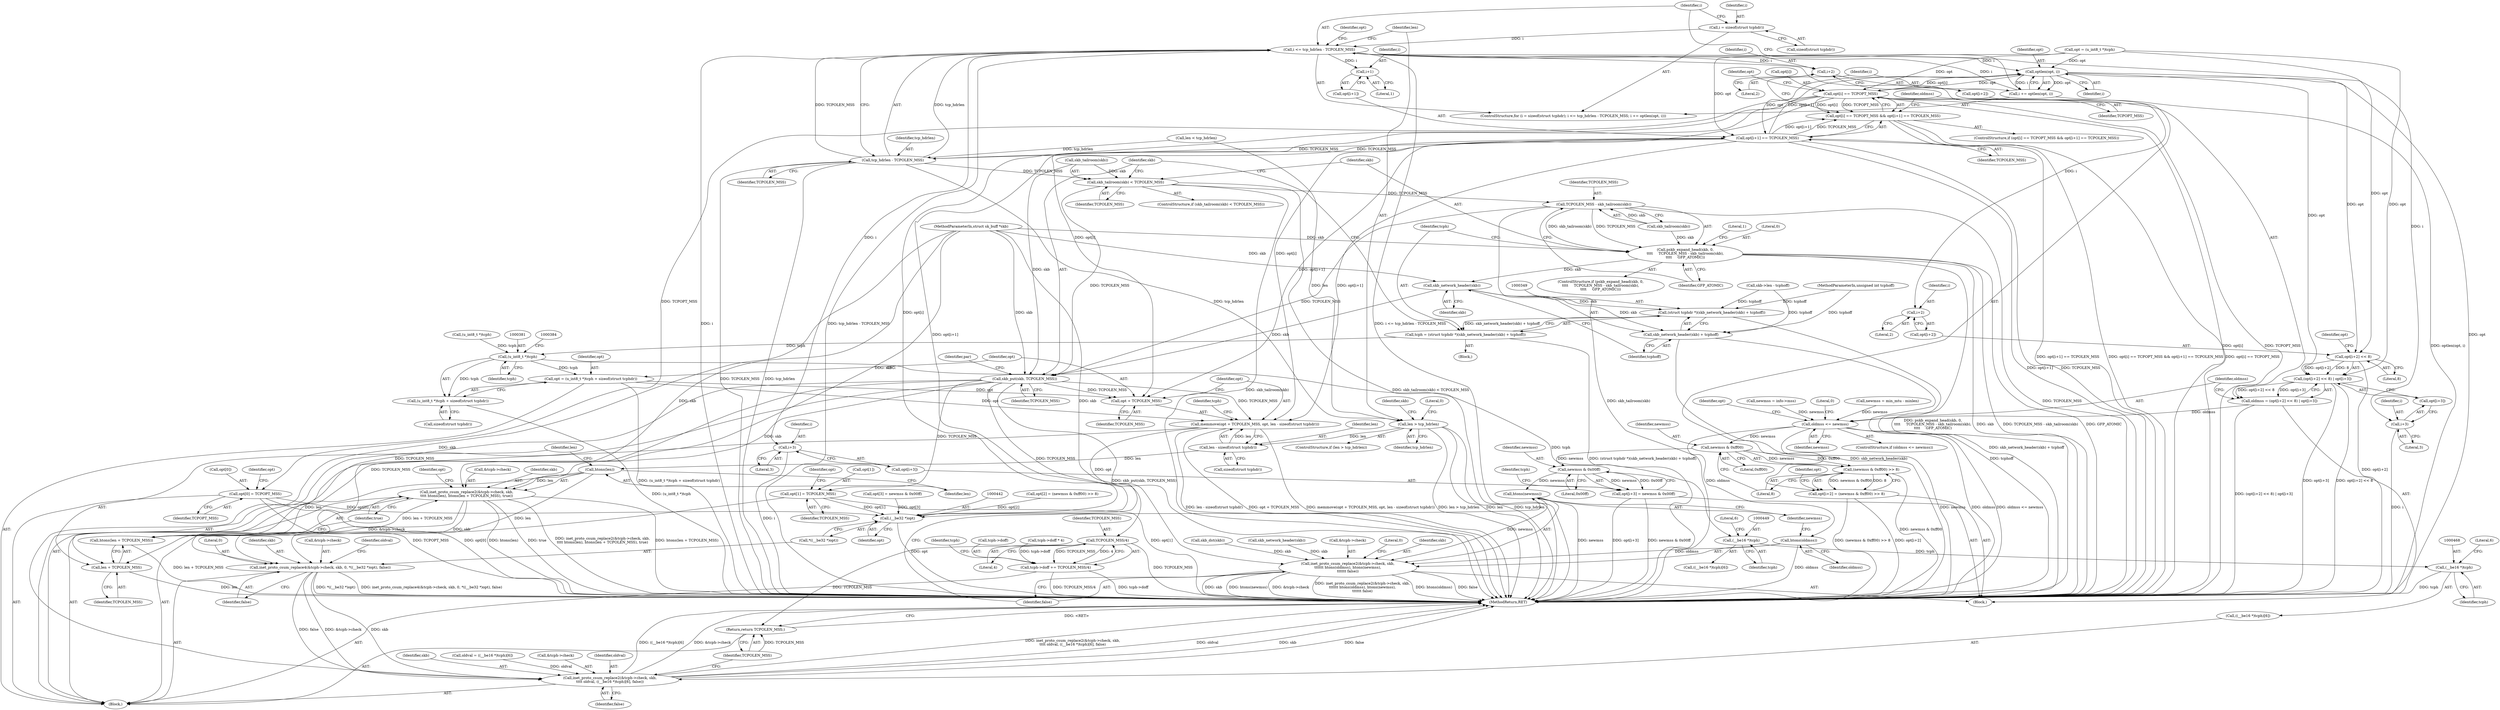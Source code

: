 digraph "0_linux_2638fd0f92d4397884fd991d8f4925cb3f081901@API" {
"1000237" [label="(Call,i = sizeof(struct tcphdr))"];
"1000241" [label="(Call,i <= tcp_hdrlen - TCPOLEN_MSS)"];
"1000248" [label="(Call,optlen(opt, i))"];
"1000246" [label="(Call,i += optlen(opt, i))"];
"1000254" [label="(Call,opt[i] == TCPOPT_MSS)"];
"1000253" [label="(Call,opt[i] == TCPOPT_MSS && opt[i+1] == TCPOLEN_MSS)"];
"1000385" [label="(Call,memmove(opt + TCPOLEN_MSS, opt, len - sizeof(struct tcphdr)))"];
"1000441" [label="(Call,(__be32 *)opt)"];
"1000386" [label="(Call,opt + TCPOLEN_MSS)"];
"1000407" [label="(Call,opt[0] = TCPOPT_MSS)"];
"1000259" [label="(Call,opt[i+1] == TCPOLEN_MSS)"];
"1000243" [label="(Call,tcp_hdrlen - TCPOLEN_MSS)"];
"1000323" [label="(Call,len > tcp_hdrlen)"];
"1000390" [label="(Call,len - sizeof(struct tcphdr))"];
"1000400" [label="(Call,htons(len))"];
"1000394" [label="(Call,inet_proto_csum_replace2(&tcph->check, skb,\n\t\t\t\t htons(len), htons(len + TCPOLEN_MSS), true))"];
"1000433" [label="(Call,inet_proto_csum_replace4(&tcph->check, skb, 0, *((__be32 *)opt), false))"];
"1000459" [label="(Call,inet_proto_csum_replace2(&tcph->check, skb,\n\t\t\t\t oldval, ((__be16 *)tcph)[6], false))"];
"1000402" [label="(Call,htons(len + TCPOLEN_MSS))"];
"1000403" [label="(Call,len + TCPOLEN_MSS)"];
"1000329" [label="(Call,skb_tailroom(skb) < TCPOLEN_MSS)"];
"1000338" [label="(Call,TCPOLEN_MSS - skb_tailroom(skb))"];
"1000335" [label="(Call,pskb_expand_head(skb, 0,\n\t\t\t\t     TCPOLEN_MSS - skb_tailroom(skb),\n\t\t\t\t     GFP_ATOMIC))"];
"1000351" [label="(Call,skb_network_header(skb))"];
"1000348" [label="(Call,(struct tcphdr *)(skb_network_header(skb) + tcphoff))"];
"1000346" [label="(Call,tcph = (struct tcphdr *)(skb_network_header(skb) + tcphoff))"];
"1000380" [label="(Call,(u_int8_t *)tcph)"];
"1000377" [label="(Call,opt = (u_int8_t *)tcph + sizeof(struct tcphdr))"];
"1000379" [label="(Call,(u_int8_t *)tcph + sizeof(struct tcphdr))"];
"1000448" [label="(Call,(__be16 *)tcph)"];
"1000467" [label="(Call,(__be16 *)tcph)"];
"1000350" [label="(Call,skb_network_header(skb) + tcphoff)"];
"1000354" [label="(Call,skb_put(skb, TCPOLEN_MSS))"];
"1000412" [label="(Call,opt[1] = TCPOLEN_MSS)"];
"1000456" [label="(Call,TCPOLEN_MSS/4)"];
"1000452" [label="(Call,tcph->doff += TCPOLEN_MSS/4)"];
"1000472" [label="(Return,return TCPOLEN_MSS;)"];
"1000271" [label="(Call,opt[i+2] << 8)"];
"1000270" [label="(Call,(opt[i+2] << 8) | opt[i+3])"];
"1000268" [label="(Call,oldmss = (opt[i+2] << 8) | opt[i+3])"];
"1000284" [label="(Call,oldmss <= newmss)"];
"1000296" [label="(Call,newmss & 0xff00)"];
"1000295" [label="(Call,(newmss & 0xff00) >> 8)"];
"1000289" [label="(Call,opt[i+2] = (newmss & 0xff00) >> 8)"];
"1000306" [label="(Call,newmss & 0x00ff)"];
"1000300" [label="(Call,opt[i+3] = newmss & 0x00ff)"];
"1000317" [label="(Call,htons(newmss))"];
"1000309" [label="(Call,inet_proto_csum_replace2(&tcph->check, skb,\n\t\t\t\t\t\t htons(oldmss), htons(newmss),\n\t\t\t\t\t\t false))"];
"1000315" [label="(Call,htons(oldmss))"];
"1000262" [label="(Call,i+1)"];
"1000274" [label="(Call,i+2)"];
"1000280" [label="(Call,i+3)"];
"1000292" [label="(Call,i+2)"];
"1000303" [label="(Call,i+3)"];
"1000331" [label="(Identifier,skb)"];
"1000388" [label="(Identifier,TCPOLEN_MSS)"];
"1000391" [label="(Identifier,len)"];
"1000354" [label="(Call,skb_put(skb, TCPOLEN_MSS))"];
"1000386" [label="(Call,opt + TCPOLEN_MSS)"];
"1000439" [label="(Literal,0)"];
"1000470" [label="(Literal,6)"];
"1000256" [label="(Identifier,opt)"];
"1000297" [label="(Identifier,newmss)"];
"1000389" [label="(Identifier,opt)"];
"1000377" [label="(Call,opt = (u_int8_t *)tcph + sizeof(struct tcphdr))"];
"1000206" [label="(Call,skb_dst(skb))"];
"1000303" [label="(Call,i+3)"];
"1000274" [label="(Call,i+2)"];
"1000296" [label="(Call,newmss & 0xff00)"];
"1000419" [label="(Identifier,opt)"];
"1000258" [label="(Identifier,TCPOPT_MSS)"];
"1000466" [label="(Call,((__be16 *)tcph)[6])"];
"1000416" [label="(Identifier,TCPOLEN_MSS)"];
"1000252" [label="(ControlStructure,if (opt[i] == TCPOPT_MSS && opt[i+1] == TCPOLEN_MSS))"];
"1000315" [label="(Call,htons(oldmss))"];
"1000346" [label="(Call,tcph = (struct tcphdr *)(skb_network_header(skb) + tcphoff))"];
"1000176" [label="(Call,len < tcp_hdrlen)"];
"1000348" [label="(Call,(struct tcphdr *)(skb_network_header(skb) + tcphoff))"];
"1000340" [label="(Call,skb_tailroom(skb))"];
"1000309" [label="(Call,inet_proto_csum_replace2(&tcph->check, skb,\n\t\t\t\t\t\t htons(oldmss), htons(newmss),\n\t\t\t\t\t\t false))"];
"1000380" [label="(Call,(u_int8_t *)tcph)"];
"1000464" [label="(Identifier,skb)"];
"1000353" [label="(Identifier,tcphoff)"];
"1000451" [label="(Literal,6)"];
"1000145" [label="(Call,skb->len - tcphoff)"];
"1000390" [label="(Call,len - sizeof(struct tcphdr))"];
"1000395" [label="(Call,&tcph->check)"];
"1000399" [label="(Identifier,skb)"];
"1000241" [label="(Call,i <= tcp_hdrlen - TCPOLEN_MSS)"];
"1000266" [label="(Block,)"];
"1000306" [label="(Call,newmss & 0x00ff)"];
"1000323" [label="(Call,len > tcp_hdrlen)"];
"1000312" [label="(Identifier,tcph)"];
"1000356" [label="(Identifier,TCPOLEN_MSS)"];
"1000236" [label="(ControlStructure,for (i = sizeof(struct tcphdr); i <= tcp_hdrlen - TCPOLEN_MSS; i += optlen(opt, i)))"];
"1000445" [label="(Call,oldval = ((__be16 *)tcph)[6])"];
"1000460" [label="(Call,&tcph->check)"];
"1000316" [label="(Identifier,oldmss)"];
"1000263" [label="(Identifier,i)"];
"1000305" [label="(Literal,3)"];
"1000231" [label="(Call,opt = (u_int8_t *)tcph)"];
"1000330" [label="(Call,skb_tailroom(skb))"];
"1000239" [label="(Call,sizeof(struct tcphdr))"];
"1000441" [label="(Call,(__be32 *)opt)"];
"1000473" [label="(Identifier,TCPOLEN_MSS)"];
"1000448" [label="(Call,(__be16 *)tcph)"];
"1000270" [label="(Call,(opt[i+2] << 8) | opt[i+3])"];
"1000385" [label="(Call,memmove(opt + TCPOLEN_MSS, opt, len - sizeof(struct tcphdr)))"];
"1000285" [label="(Identifier,oldmss)"];
"1000282" [label="(Literal,3)"];
"1000408" [label="(Call,opt[0])"];
"1000335" [label="(Call,pskb_expand_head(skb, 0,\n\t\t\t\t     TCPOLEN_MSS - skb_tailroom(skb),\n\t\t\t\t     GFP_ATOMIC))"];
"1000412" [label="(Call,opt[1] = TCPOLEN_MSS)"];
"1000324" [label="(Identifier,len)"];
"1000409" [label="(Identifier,opt)"];
"1000337" [label="(Literal,0)"];
"1000457" [label="(Identifier,TCPOLEN_MSS)"];
"1000438" [label="(Identifier,skb)"];
"1000443" [label="(Identifier,opt)"];
"1000411" [label="(Identifier,TCPOPT_MSS)"];
"1000392" [label="(Call,sizeof(struct tcphdr))"];
"1000465" [label="(Identifier,oldval)"];
"1000469" [label="(Identifier,tcph)"];
"1000394" [label="(Call,inet_proto_csum_replace2(&tcph->check, skb,\n\t\t\t\t htons(len), htons(len + TCPOLEN_MSS), true))"];
"1000265" [label="(Identifier,TCPOLEN_MSS)"];
"1000255" [label="(Call,opt[i])"];
"1000308" [label="(Literal,0x00ff)"];
"1000295" [label="(Call,(newmss & 0xff00) >> 8)"];
"1000336" [label="(Identifier,skb)"];
"1000434" [label="(Call,&tcph->check)"];
"1000325" [label="(Identifier,tcp_hdrlen)"];
"1000248" [label="(Call,optlen(opt, i))"];
"1000329" [label="(Call,skb_tailroom(skb) < TCPOLEN_MSS)"];
"1000275" [label="(Identifier,i)"];
"1000260" [label="(Call,opt[i+1])"];
"1000397" [label="(Identifier,tcph)"];
"1000417" [label="(Call,opt[2] = (newmss & 0xff00) >> 8)"];
"1000226" [label="(Call,newmss = info->mss)"];
"1000165" [label="(Call,skb_network_header(skb))"];
"1000293" [label="(Identifier,i)"];
"1000414" [label="(Identifier,opt)"];
"1000307" [label="(Identifier,newmss)"];
"1000278" [label="(Call,opt[i+3])"];
"1000269" [label="(Identifier,oldmss)"];
"1000300" [label="(Call,opt[i+3] = newmss & 0x00ff)"];
"1000304" [label="(Identifier,i)"];
"1000467" [label="(Call,(__be16 *)tcph)"];
"1000433" [label="(Call,inet_proto_csum_replace4(&tcph->check, skb, 0, *((__be32 *)opt), false))"];
"1000302" [label="(Identifier,opt)"];
"1000382" [label="(Identifier,tcph)"];
"1000352" [label="(Identifier,skb)"];
"1000350" [label="(Call,skb_network_header(skb) + tcphoff)"];
"1000332" [label="(Identifier,TCPOLEN_MSS)"];
"1000333" [label="(Block,)"];
"1000276" [label="(Literal,2)"];
"1000310" [label="(Call,&tcph->check)"];
"1000347" [label="(Identifier,tcph)"];
"1000249" [label="(Identifier,opt)"];
"1000379" [label="(Call,(u_int8_t *)tcph + sizeof(struct tcphdr))"];
"1000345" [label="(Literal,1)"];
"1000244" [label="(Identifier,tcp_hdrlen)"];
"1000261" [label="(Identifier,opt)"];
"1000406" [label="(Identifier,true)"];
"1000298" [label="(Literal,0xff00)"];
"1000351" [label="(Call,skb_network_header(skb))"];
"1000233" [label="(Call,(u_int8_t *)tcph)"];
"1000456" [label="(Call,TCPOLEN_MSS/4)"];
"1000474" [label="(MethodReturn,RET)"];
"1000401" [label="(Identifier,len)"];
"1000378" [label="(Identifier,opt)"];
"1000447" [label="(Call,((__be16 *)tcph)[6])"];
"1000288" [label="(Literal,0)"];
"1000283" [label="(ControlStructure,if (oldmss <= newmss))"];
"1000106" [label="(MethodParameterIn,struct sk_buff *skb)"];
"1000319" [label="(Identifier,false)"];
"1000446" [label="(Identifier,oldval)"];
"1000277" [label="(Literal,8)"];
"1000271" [label="(Call,opt[i+2] << 8)"];
"1000405" [label="(Identifier,TCPOLEN_MSS)"];
"1000462" [label="(Identifier,tcph)"];
"1000327" [label="(Literal,0)"];
"1000472" [label="(Return,return TCPOLEN_MSS;)"];
"1000272" [label="(Call,opt[i+2])"];
"1000268" [label="(Call,oldmss = (opt[i+2] << 8) | opt[i+3])"];
"1000238" [label="(Identifier,i)"];
"1000220" [label="(Call,newmss = min_mtu - minlen)"];
"1000245" [label="(Identifier,TCPOLEN_MSS)"];
"1000246" [label="(Call,i += optlen(opt, i))"];
"1000262" [label="(Call,i+1)"];
"1000458" [label="(Literal,4)"];
"1000387" [label="(Identifier,opt)"];
"1000299" [label="(Literal,8)"];
"1000294" [label="(Literal,2)"];
"1000259" [label="(Call,opt[i+1] == TCPOLEN_MSS)"];
"1000250" [label="(Identifier,i)"];
"1000328" [label="(ControlStructure,if (skb_tailroom(skb) < TCPOLEN_MSS))"];
"1000242" [label="(Identifier,i)"];
"1000402" [label="(Call,htons(len + TCPOLEN_MSS))"];
"1000284" [label="(Call,oldmss <= newmss)"];
"1000301" [label="(Call,opt[i+3])"];
"1000279" [label="(Identifier,opt)"];
"1000471" [label="(Identifier,false)"];
"1000237" [label="(Call,i = sizeof(struct tcphdr))"];
"1000290" [label="(Call,opt[i+2])"];
"1000264" [label="(Literal,1)"];
"1000281" [label="(Identifier,i)"];
"1000342" [label="(Identifier,GFP_ATOMIC)"];
"1000450" [label="(Identifier,tcph)"];
"1000453" [label="(Call,tcph->doff)"];
"1000413" [label="(Call,opt[1])"];
"1000318" [label="(Identifier,newmss)"];
"1000383" [label="(Call,sizeof(struct tcphdr))"];
"1000403" [label="(Call,len + TCPOLEN_MSS)"];
"1000317" [label="(Call,htons(newmss))"];
"1000286" [label="(Identifier,newmss)"];
"1000360" [label="(Identifier,par)"];
"1000291" [label="(Identifier,opt)"];
"1000280" [label="(Call,i+3)"];
"1000444" [label="(Identifier,false)"];
"1000253" [label="(Call,opt[i] == TCPOPT_MSS && opt[i+1] == TCPOLEN_MSS)"];
"1000452" [label="(Call,tcph->doff += TCPOLEN_MSS/4)"];
"1000243" [label="(Call,tcp_hdrlen - TCPOLEN_MSS)"];
"1000339" [label="(Identifier,TCPOLEN_MSS)"];
"1000109" [label="(MethodParameterIn,unsigned int tcphoff)"];
"1000400" [label="(Call,htons(len))"];
"1000170" [label="(Call,tcph->doff * 4)"];
"1000292" [label="(Call,i+2)"];
"1000254" [label="(Call,opt[i] == TCPOPT_MSS)"];
"1000321" [label="(Literal,0)"];
"1000334" [label="(ControlStructure,if (pskb_expand_head(skb, 0,\n\t\t\t\t     TCPOLEN_MSS - skb_tailroom(skb),\n\t\t\t\t     GFP_ATOMIC)))"];
"1000247" [label="(Identifier,i)"];
"1000440" [label="(Call,*((__be32 *)opt))"];
"1000314" [label="(Identifier,skb)"];
"1000426" [label="(Call,opt[3] = newmss & 0x00ff)"];
"1000111" [label="(Block,)"];
"1000322" [label="(ControlStructure,if (len > tcp_hdrlen))"];
"1000355" [label="(Identifier,skb)"];
"1000338" [label="(Call,TCPOLEN_MSS - skb_tailroom(skb))"];
"1000289" [label="(Call,opt[i+2] = (newmss & 0xff00) >> 8)"];
"1000459" [label="(Call,inet_proto_csum_replace2(&tcph->check, skb,\n\t\t\t\t oldval, ((__be16 *)tcph)[6], false))"];
"1000407" [label="(Call,opt[0] = TCPOPT_MSS)"];
"1000404" [label="(Identifier,len)"];
"1000237" -> "1000236"  [label="AST: "];
"1000237" -> "1000239"  [label="CFG: "];
"1000238" -> "1000237"  [label="AST: "];
"1000239" -> "1000237"  [label="AST: "];
"1000242" -> "1000237"  [label="CFG: "];
"1000237" -> "1000241"  [label="DDG: i"];
"1000241" -> "1000236"  [label="AST: "];
"1000241" -> "1000243"  [label="CFG: "];
"1000242" -> "1000241"  [label="AST: "];
"1000243" -> "1000241"  [label="AST: "];
"1000256" -> "1000241"  [label="CFG: "];
"1000324" -> "1000241"  [label="CFG: "];
"1000241" -> "1000474"  [label="DDG: i"];
"1000241" -> "1000474"  [label="DDG: i <= tcp_hdrlen - TCPOLEN_MSS"];
"1000241" -> "1000474"  [label="DDG: tcp_hdrlen - TCPOLEN_MSS"];
"1000246" -> "1000241"  [label="DDG: i"];
"1000243" -> "1000241"  [label="DDG: tcp_hdrlen"];
"1000243" -> "1000241"  [label="DDG: TCPOLEN_MSS"];
"1000241" -> "1000248"  [label="DDG: i"];
"1000241" -> "1000262"  [label="DDG: i"];
"1000241" -> "1000274"  [label="DDG: i"];
"1000241" -> "1000280"  [label="DDG: i"];
"1000241" -> "1000292"  [label="DDG: i"];
"1000241" -> "1000303"  [label="DDG: i"];
"1000248" -> "1000246"  [label="AST: "];
"1000248" -> "1000250"  [label="CFG: "];
"1000249" -> "1000248"  [label="AST: "];
"1000250" -> "1000248"  [label="AST: "];
"1000246" -> "1000248"  [label="CFG: "];
"1000248" -> "1000474"  [label="DDG: opt"];
"1000248" -> "1000246"  [label="DDG: opt"];
"1000248" -> "1000246"  [label="DDG: i"];
"1000259" -> "1000248"  [label="DDG: opt[i+1]"];
"1000254" -> "1000248"  [label="DDG: opt[i]"];
"1000231" -> "1000248"  [label="DDG: opt"];
"1000248" -> "1000254"  [label="DDG: opt"];
"1000248" -> "1000259"  [label="DDG: opt"];
"1000248" -> "1000271"  [label="DDG: opt"];
"1000248" -> "1000270"  [label="DDG: opt"];
"1000246" -> "1000236"  [label="AST: "];
"1000247" -> "1000246"  [label="AST: "];
"1000242" -> "1000246"  [label="CFG: "];
"1000246" -> "1000474"  [label="DDG: optlen(opt, i)"];
"1000254" -> "1000253"  [label="AST: "];
"1000254" -> "1000258"  [label="CFG: "];
"1000255" -> "1000254"  [label="AST: "];
"1000258" -> "1000254"  [label="AST: "];
"1000261" -> "1000254"  [label="CFG: "];
"1000253" -> "1000254"  [label="CFG: "];
"1000254" -> "1000474"  [label="DDG: opt[i]"];
"1000254" -> "1000474"  [label="DDG: TCPOPT_MSS"];
"1000254" -> "1000253"  [label="DDG: opt[i]"];
"1000254" -> "1000253"  [label="DDG: TCPOPT_MSS"];
"1000231" -> "1000254"  [label="DDG: opt"];
"1000254" -> "1000385"  [label="DDG: opt[i]"];
"1000254" -> "1000386"  [label="DDG: opt[i]"];
"1000254" -> "1000407"  [label="DDG: TCPOPT_MSS"];
"1000254" -> "1000441"  [label="DDG: opt[i]"];
"1000253" -> "1000252"  [label="AST: "];
"1000253" -> "1000259"  [label="CFG: "];
"1000259" -> "1000253"  [label="AST: "];
"1000269" -> "1000253"  [label="CFG: "];
"1000247" -> "1000253"  [label="CFG: "];
"1000253" -> "1000474"  [label="DDG: opt[i+1] == TCPOLEN_MSS"];
"1000253" -> "1000474"  [label="DDG: opt[i] == TCPOPT_MSS && opt[i+1] == TCPOLEN_MSS"];
"1000253" -> "1000474"  [label="DDG: opt[i] == TCPOPT_MSS"];
"1000259" -> "1000253"  [label="DDG: opt[i+1]"];
"1000259" -> "1000253"  [label="DDG: TCPOLEN_MSS"];
"1000385" -> "1000111"  [label="AST: "];
"1000385" -> "1000390"  [label="CFG: "];
"1000386" -> "1000385"  [label="AST: "];
"1000389" -> "1000385"  [label="AST: "];
"1000390" -> "1000385"  [label="AST: "];
"1000397" -> "1000385"  [label="CFG: "];
"1000385" -> "1000474"  [label="DDG: len - sizeof(struct tcphdr)"];
"1000385" -> "1000474"  [label="DDG: opt + TCPOLEN_MSS"];
"1000385" -> "1000474"  [label="DDG: memmove(opt + TCPOLEN_MSS, opt, len - sizeof(struct tcphdr))"];
"1000259" -> "1000385"  [label="DDG: opt[i+1]"];
"1000377" -> "1000385"  [label="DDG: opt"];
"1000354" -> "1000385"  [label="DDG: TCPOLEN_MSS"];
"1000390" -> "1000385"  [label="DDG: len"];
"1000385" -> "1000441"  [label="DDG: opt"];
"1000441" -> "1000440"  [label="AST: "];
"1000441" -> "1000443"  [label="CFG: "];
"1000442" -> "1000441"  [label="AST: "];
"1000443" -> "1000441"  [label="AST: "];
"1000440" -> "1000441"  [label="CFG: "];
"1000441" -> "1000474"  [label="DDG: opt"];
"1000259" -> "1000441"  [label="DDG: opt[i+1]"];
"1000407" -> "1000441"  [label="DDG: opt[0]"];
"1000412" -> "1000441"  [label="DDG: opt[1]"];
"1000417" -> "1000441"  [label="DDG: opt[2]"];
"1000426" -> "1000441"  [label="DDG: opt[3]"];
"1000386" -> "1000388"  [label="CFG: "];
"1000387" -> "1000386"  [label="AST: "];
"1000388" -> "1000386"  [label="AST: "];
"1000389" -> "1000386"  [label="CFG: "];
"1000259" -> "1000386"  [label="DDG: opt[i+1]"];
"1000377" -> "1000386"  [label="DDG: opt"];
"1000354" -> "1000386"  [label="DDG: TCPOLEN_MSS"];
"1000407" -> "1000111"  [label="AST: "];
"1000407" -> "1000411"  [label="CFG: "];
"1000408" -> "1000407"  [label="AST: "];
"1000411" -> "1000407"  [label="AST: "];
"1000414" -> "1000407"  [label="CFG: "];
"1000407" -> "1000474"  [label="DDG: TCPOPT_MSS"];
"1000407" -> "1000474"  [label="DDG: opt[0]"];
"1000259" -> "1000265"  [label="CFG: "];
"1000260" -> "1000259"  [label="AST: "];
"1000265" -> "1000259"  [label="AST: "];
"1000259" -> "1000474"  [label="DDG: opt[i+1]"];
"1000259" -> "1000474"  [label="DDG: TCPOLEN_MSS"];
"1000259" -> "1000243"  [label="DDG: TCPOLEN_MSS"];
"1000231" -> "1000259"  [label="DDG: opt"];
"1000243" -> "1000259"  [label="DDG: TCPOLEN_MSS"];
"1000243" -> "1000245"  [label="CFG: "];
"1000244" -> "1000243"  [label="AST: "];
"1000245" -> "1000243"  [label="AST: "];
"1000243" -> "1000474"  [label="DDG: tcp_hdrlen"];
"1000243" -> "1000474"  [label="DDG: TCPOLEN_MSS"];
"1000176" -> "1000243"  [label="DDG: tcp_hdrlen"];
"1000243" -> "1000323"  [label="DDG: tcp_hdrlen"];
"1000243" -> "1000329"  [label="DDG: TCPOLEN_MSS"];
"1000323" -> "1000322"  [label="AST: "];
"1000323" -> "1000325"  [label="CFG: "];
"1000324" -> "1000323"  [label="AST: "];
"1000325" -> "1000323"  [label="AST: "];
"1000327" -> "1000323"  [label="CFG: "];
"1000331" -> "1000323"  [label="CFG: "];
"1000323" -> "1000474"  [label="DDG: len"];
"1000323" -> "1000474"  [label="DDG: tcp_hdrlen"];
"1000323" -> "1000474"  [label="DDG: len > tcp_hdrlen"];
"1000176" -> "1000323"  [label="DDG: len"];
"1000323" -> "1000390"  [label="DDG: len"];
"1000390" -> "1000392"  [label="CFG: "];
"1000391" -> "1000390"  [label="AST: "];
"1000392" -> "1000390"  [label="AST: "];
"1000390" -> "1000400"  [label="DDG: len"];
"1000400" -> "1000394"  [label="AST: "];
"1000400" -> "1000401"  [label="CFG: "];
"1000401" -> "1000400"  [label="AST: "];
"1000404" -> "1000400"  [label="CFG: "];
"1000400" -> "1000394"  [label="DDG: len"];
"1000400" -> "1000402"  [label="DDG: len"];
"1000400" -> "1000403"  [label="DDG: len"];
"1000394" -> "1000111"  [label="AST: "];
"1000394" -> "1000406"  [label="CFG: "];
"1000395" -> "1000394"  [label="AST: "];
"1000399" -> "1000394"  [label="AST: "];
"1000402" -> "1000394"  [label="AST: "];
"1000406" -> "1000394"  [label="AST: "];
"1000409" -> "1000394"  [label="CFG: "];
"1000394" -> "1000474"  [label="DDG: inet_proto_csum_replace2(&tcph->check, skb,\n\t\t\t\t htons(len), htons(len + TCPOLEN_MSS), true)"];
"1000394" -> "1000474"  [label="DDG: htons(len + TCPOLEN_MSS)"];
"1000394" -> "1000474"  [label="DDG: htons(len)"];
"1000394" -> "1000474"  [label="DDG: true"];
"1000354" -> "1000394"  [label="DDG: skb"];
"1000106" -> "1000394"  [label="DDG: skb"];
"1000402" -> "1000394"  [label="DDG: len + TCPOLEN_MSS"];
"1000394" -> "1000433"  [label="DDG: &tcph->check"];
"1000394" -> "1000433"  [label="DDG: skb"];
"1000433" -> "1000111"  [label="AST: "];
"1000433" -> "1000444"  [label="CFG: "];
"1000434" -> "1000433"  [label="AST: "];
"1000438" -> "1000433"  [label="AST: "];
"1000439" -> "1000433"  [label="AST: "];
"1000440" -> "1000433"  [label="AST: "];
"1000444" -> "1000433"  [label="AST: "];
"1000446" -> "1000433"  [label="CFG: "];
"1000433" -> "1000474"  [label="DDG: *((__be32 *)opt)"];
"1000433" -> "1000474"  [label="DDG: inet_proto_csum_replace4(&tcph->check, skb, 0, *((__be32 *)opt), false)"];
"1000106" -> "1000433"  [label="DDG: skb"];
"1000433" -> "1000459"  [label="DDG: &tcph->check"];
"1000433" -> "1000459"  [label="DDG: skb"];
"1000433" -> "1000459"  [label="DDG: false"];
"1000459" -> "1000111"  [label="AST: "];
"1000459" -> "1000471"  [label="CFG: "];
"1000460" -> "1000459"  [label="AST: "];
"1000464" -> "1000459"  [label="AST: "];
"1000465" -> "1000459"  [label="AST: "];
"1000466" -> "1000459"  [label="AST: "];
"1000471" -> "1000459"  [label="AST: "];
"1000473" -> "1000459"  [label="CFG: "];
"1000459" -> "1000474"  [label="DDG: &tcph->check"];
"1000459" -> "1000474"  [label="DDG: inet_proto_csum_replace2(&tcph->check, skb,\n\t\t\t\t oldval, ((__be16 *)tcph)[6], false)"];
"1000459" -> "1000474"  [label="DDG: oldval"];
"1000459" -> "1000474"  [label="DDG: skb"];
"1000459" -> "1000474"  [label="DDG: false"];
"1000459" -> "1000474"  [label="DDG: ((__be16 *)tcph)[6]"];
"1000106" -> "1000459"  [label="DDG: skb"];
"1000445" -> "1000459"  [label="DDG: oldval"];
"1000402" -> "1000403"  [label="CFG: "];
"1000403" -> "1000402"  [label="AST: "];
"1000406" -> "1000402"  [label="CFG: "];
"1000402" -> "1000474"  [label="DDG: len + TCPOLEN_MSS"];
"1000354" -> "1000402"  [label="DDG: TCPOLEN_MSS"];
"1000403" -> "1000405"  [label="CFG: "];
"1000404" -> "1000403"  [label="AST: "];
"1000405" -> "1000403"  [label="AST: "];
"1000403" -> "1000474"  [label="DDG: len"];
"1000354" -> "1000403"  [label="DDG: TCPOLEN_MSS"];
"1000329" -> "1000328"  [label="AST: "];
"1000329" -> "1000332"  [label="CFG: "];
"1000330" -> "1000329"  [label="AST: "];
"1000332" -> "1000329"  [label="AST: "];
"1000336" -> "1000329"  [label="CFG: "];
"1000355" -> "1000329"  [label="CFG: "];
"1000329" -> "1000474"  [label="DDG: skb_tailroom(skb) < TCPOLEN_MSS"];
"1000329" -> "1000474"  [label="DDG: skb_tailroom(skb)"];
"1000330" -> "1000329"  [label="DDG: skb"];
"1000329" -> "1000338"  [label="DDG: TCPOLEN_MSS"];
"1000329" -> "1000354"  [label="DDG: TCPOLEN_MSS"];
"1000338" -> "1000335"  [label="AST: "];
"1000338" -> "1000340"  [label="CFG: "];
"1000339" -> "1000338"  [label="AST: "];
"1000340" -> "1000338"  [label="AST: "];
"1000342" -> "1000338"  [label="CFG: "];
"1000338" -> "1000474"  [label="DDG: TCPOLEN_MSS"];
"1000338" -> "1000474"  [label="DDG: skb_tailroom(skb)"];
"1000338" -> "1000335"  [label="DDG: TCPOLEN_MSS"];
"1000338" -> "1000335"  [label="DDG: skb_tailroom(skb)"];
"1000340" -> "1000338"  [label="DDG: skb"];
"1000338" -> "1000354"  [label="DDG: TCPOLEN_MSS"];
"1000335" -> "1000334"  [label="AST: "];
"1000335" -> "1000342"  [label="CFG: "];
"1000336" -> "1000335"  [label="AST: "];
"1000337" -> "1000335"  [label="AST: "];
"1000342" -> "1000335"  [label="AST: "];
"1000345" -> "1000335"  [label="CFG: "];
"1000347" -> "1000335"  [label="CFG: "];
"1000335" -> "1000474"  [label="DDG: skb"];
"1000335" -> "1000474"  [label="DDG: TCPOLEN_MSS - skb_tailroom(skb)"];
"1000335" -> "1000474"  [label="DDG: GFP_ATOMIC"];
"1000335" -> "1000474"  [label="DDG: pskb_expand_head(skb, 0,\n\t\t\t\t     TCPOLEN_MSS - skb_tailroom(skb),\n\t\t\t\t     GFP_ATOMIC)"];
"1000340" -> "1000335"  [label="DDG: skb"];
"1000106" -> "1000335"  [label="DDG: skb"];
"1000335" -> "1000351"  [label="DDG: skb"];
"1000351" -> "1000350"  [label="AST: "];
"1000351" -> "1000352"  [label="CFG: "];
"1000352" -> "1000351"  [label="AST: "];
"1000353" -> "1000351"  [label="CFG: "];
"1000351" -> "1000348"  [label="DDG: skb"];
"1000351" -> "1000350"  [label="DDG: skb"];
"1000106" -> "1000351"  [label="DDG: skb"];
"1000351" -> "1000354"  [label="DDG: skb"];
"1000348" -> "1000346"  [label="AST: "];
"1000348" -> "1000350"  [label="CFG: "];
"1000349" -> "1000348"  [label="AST: "];
"1000350" -> "1000348"  [label="AST: "];
"1000346" -> "1000348"  [label="CFG: "];
"1000348" -> "1000474"  [label="DDG: skb_network_header(skb) + tcphoff"];
"1000348" -> "1000346"  [label="DDG: skb_network_header(skb) + tcphoff"];
"1000109" -> "1000348"  [label="DDG: tcphoff"];
"1000145" -> "1000348"  [label="DDG: tcphoff"];
"1000346" -> "1000333"  [label="AST: "];
"1000347" -> "1000346"  [label="AST: "];
"1000355" -> "1000346"  [label="CFG: "];
"1000346" -> "1000474"  [label="DDG: (struct tcphdr *)(skb_network_header(skb) + tcphoff)"];
"1000346" -> "1000380"  [label="DDG: tcph"];
"1000380" -> "1000379"  [label="AST: "];
"1000380" -> "1000382"  [label="CFG: "];
"1000381" -> "1000380"  [label="AST: "];
"1000382" -> "1000380"  [label="AST: "];
"1000384" -> "1000380"  [label="CFG: "];
"1000380" -> "1000377"  [label="DDG: tcph"];
"1000380" -> "1000379"  [label="DDG: tcph"];
"1000233" -> "1000380"  [label="DDG: tcph"];
"1000380" -> "1000448"  [label="DDG: tcph"];
"1000377" -> "1000111"  [label="AST: "];
"1000377" -> "1000379"  [label="CFG: "];
"1000378" -> "1000377"  [label="AST: "];
"1000379" -> "1000377"  [label="AST: "];
"1000387" -> "1000377"  [label="CFG: "];
"1000377" -> "1000474"  [label="DDG: (u_int8_t *)tcph + sizeof(struct tcphdr)"];
"1000379" -> "1000383"  [label="CFG: "];
"1000383" -> "1000379"  [label="AST: "];
"1000379" -> "1000474"  [label="DDG: (u_int8_t *)tcph"];
"1000448" -> "1000447"  [label="AST: "];
"1000448" -> "1000450"  [label="CFG: "];
"1000449" -> "1000448"  [label="AST: "];
"1000450" -> "1000448"  [label="AST: "];
"1000451" -> "1000448"  [label="CFG: "];
"1000448" -> "1000467"  [label="DDG: tcph"];
"1000467" -> "1000466"  [label="AST: "];
"1000467" -> "1000469"  [label="CFG: "];
"1000468" -> "1000467"  [label="AST: "];
"1000469" -> "1000467"  [label="AST: "];
"1000470" -> "1000467"  [label="CFG: "];
"1000467" -> "1000474"  [label="DDG: tcph"];
"1000350" -> "1000353"  [label="CFG: "];
"1000353" -> "1000350"  [label="AST: "];
"1000350" -> "1000474"  [label="DDG: skb_network_header(skb)"];
"1000350" -> "1000474"  [label="DDG: tcphoff"];
"1000109" -> "1000350"  [label="DDG: tcphoff"];
"1000145" -> "1000350"  [label="DDG: tcphoff"];
"1000354" -> "1000111"  [label="AST: "];
"1000354" -> "1000356"  [label="CFG: "];
"1000355" -> "1000354"  [label="AST: "];
"1000356" -> "1000354"  [label="AST: "];
"1000360" -> "1000354"  [label="CFG: "];
"1000354" -> "1000474"  [label="DDG: skb_put(skb, TCPOLEN_MSS)"];
"1000330" -> "1000354"  [label="DDG: skb"];
"1000106" -> "1000354"  [label="DDG: skb"];
"1000354" -> "1000412"  [label="DDG: TCPOLEN_MSS"];
"1000354" -> "1000456"  [label="DDG: TCPOLEN_MSS"];
"1000412" -> "1000111"  [label="AST: "];
"1000412" -> "1000416"  [label="CFG: "];
"1000413" -> "1000412"  [label="AST: "];
"1000416" -> "1000412"  [label="AST: "];
"1000419" -> "1000412"  [label="CFG: "];
"1000412" -> "1000474"  [label="DDG: opt[1]"];
"1000456" -> "1000452"  [label="AST: "];
"1000456" -> "1000458"  [label="CFG: "];
"1000457" -> "1000456"  [label="AST: "];
"1000458" -> "1000456"  [label="AST: "];
"1000452" -> "1000456"  [label="CFG: "];
"1000456" -> "1000474"  [label="DDG: TCPOLEN_MSS"];
"1000456" -> "1000452"  [label="DDG: TCPOLEN_MSS"];
"1000456" -> "1000452"  [label="DDG: 4"];
"1000456" -> "1000472"  [label="DDG: TCPOLEN_MSS"];
"1000452" -> "1000111"  [label="AST: "];
"1000453" -> "1000452"  [label="AST: "];
"1000462" -> "1000452"  [label="CFG: "];
"1000452" -> "1000474"  [label="DDG: tcph->doff"];
"1000452" -> "1000474"  [label="DDG: TCPOLEN_MSS/4"];
"1000170" -> "1000452"  [label="DDG: tcph->doff"];
"1000472" -> "1000111"  [label="AST: "];
"1000472" -> "1000473"  [label="CFG: "];
"1000473" -> "1000472"  [label="AST: "];
"1000474" -> "1000472"  [label="CFG: "];
"1000472" -> "1000474"  [label="DDG: <RET>"];
"1000473" -> "1000472"  [label="DDG: TCPOLEN_MSS"];
"1000271" -> "1000270"  [label="AST: "];
"1000271" -> "1000277"  [label="CFG: "];
"1000272" -> "1000271"  [label="AST: "];
"1000277" -> "1000271"  [label="AST: "];
"1000279" -> "1000271"  [label="CFG: "];
"1000271" -> "1000474"  [label="DDG: opt[i+2]"];
"1000271" -> "1000270"  [label="DDG: opt[i+2]"];
"1000271" -> "1000270"  [label="DDG: 8"];
"1000231" -> "1000271"  [label="DDG: opt"];
"1000270" -> "1000268"  [label="AST: "];
"1000270" -> "1000278"  [label="CFG: "];
"1000278" -> "1000270"  [label="AST: "];
"1000268" -> "1000270"  [label="CFG: "];
"1000270" -> "1000474"  [label="DDG: opt[i+3]"];
"1000270" -> "1000474"  [label="DDG: opt[i+2] << 8"];
"1000270" -> "1000268"  [label="DDG: opt[i+2] << 8"];
"1000270" -> "1000268"  [label="DDG: opt[i+3]"];
"1000231" -> "1000270"  [label="DDG: opt"];
"1000268" -> "1000266"  [label="AST: "];
"1000269" -> "1000268"  [label="AST: "];
"1000285" -> "1000268"  [label="CFG: "];
"1000268" -> "1000474"  [label="DDG: (opt[i+2] << 8) | opt[i+3]"];
"1000268" -> "1000284"  [label="DDG: oldmss"];
"1000284" -> "1000283"  [label="AST: "];
"1000284" -> "1000286"  [label="CFG: "];
"1000285" -> "1000284"  [label="AST: "];
"1000286" -> "1000284"  [label="AST: "];
"1000288" -> "1000284"  [label="CFG: "];
"1000291" -> "1000284"  [label="CFG: "];
"1000284" -> "1000474"  [label="DDG: newmss"];
"1000284" -> "1000474"  [label="DDG: oldmss"];
"1000284" -> "1000474"  [label="DDG: oldmss <= newmss"];
"1000220" -> "1000284"  [label="DDG: newmss"];
"1000226" -> "1000284"  [label="DDG: newmss"];
"1000284" -> "1000296"  [label="DDG: newmss"];
"1000284" -> "1000315"  [label="DDG: oldmss"];
"1000296" -> "1000295"  [label="AST: "];
"1000296" -> "1000298"  [label="CFG: "];
"1000297" -> "1000296"  [label="AST: "];
"1000298" -> "1000296"  [label="AST: "];
"1000299" -> "1000296"  [label="CFG: "];
"1000296" -> "1000295"  [label="DDG: newmss"];
"1000296" -> "1000295"  [label="DDG: 0xff00"];
"1000296" -> "1000306"  [label="DDG: newmss"];
"1000295" -> "1000289"  [label="AST: "];
"1000295" -> "1000299"  [label="CFG: "];
"1000299" -> "1000295"  [label="AST: "];
"1000289" -> "1000295"  [label="CFG: "];
"1000295" -> "1000474"  [label="DDG: newmss & 0xff00"];
"1000295" -> "1000289"  [label="DDG: newmss & 0xff00"];
"1000295" -> "1000289"  [label="DDG: 8"];
"1000289" -> "1000266"  [label="AST: "];
"1000290" -> "1000289"  [label="AST: "];
"1000302" -> "1000289"  [label="CFG: "];
"1000289" -> "1000474"  [label="DDG: opt[i+2]"];
"1000289" -> "1000474"  [label="DDG: (newmss & 0xff00) >> 8"];
"1000306" -> "1000300"  [label="AST: "];
"1000306" -> "1000308"  [label="CFG: "];
"1000307" -> "1000306"  [label="AST: "];
"1000308" -> "1000306"  [label="AST: "];
"1000300" -> "1000306"  [label="CFG: "];
"1000306" -> "1000300"  [label="DDG: newmss"];
"1000306" -> "1000300"  [label="DDG: 0x00ff"];
"1000306" -> "1000317"  [label="DDG: newmss"];
"1000300" -> "1000266"  [label="AST: "];
"1000301" -> "1000300"  [label="AST: "];
"1000312" -> "1000300"  [label="CFG: "];
"1000300" -> "1000474"  [label="DDG: opt[i+3]"];
"1000300" -> "1000474"  [label="DDG: newmss & 0x00ff"];
"1000317" -> "1000309"  [label="AST: "];
"1000317" -> "1000318"  [label="CFG: "];
"1000318" -> "1000317"  [label="AST: "];
"1000319" -> "1000317"  [label="CFG: "];
"1000317" -> "1000474"  [label="DDG: newmss"];
"1000317" -> "1000309"  [label="DDG: newmss"];
"1000309" -> "1000266"  [label="AST: "];
"1000309" -> "1000319"  [label="CFG: "];
"1000310" -> "1000309"  [label="AST: "];
"1000314" -> "1000309"  [label="AST: "];
"1000315" -> "1000309"  [label="AST: "];
"1000319" -> "1000309"  [label="AST: "];
"1000321" -> "1000309"  [label="CFG: "];
"1000309" -> "1000474"  [label="DDG: &tcph->check"];
"1000309" -> "1000474"  [label="DDG: inet_proto_csum_replace2(&tcph->check, skb,\n\t\t\t\t\t\t htons(oldmss), htons(newmss),\n\t\t\t\t\t\t false)"];
"1000309" -> "1000474"  [label="DDG: htons(oldmss)"];
"1000309" -> "1000474"  [label="DDG: false"];
"1000309" -> "1000474"  [label="DDG: skb"];
"1000309" -> "1000474"  [label="DDG: htons(newmss)"];
"1000165" -> "1000309"  [label="DDG: skb"];
"1000206" -> "1000309"  [label="DDG: skb"];
"1000106" -> "1000309"  [label="DDG: skb"];
"1000315" -> "1000309"  [label="DDG: oldmss"];
"1000315" -> "1000316"  [label="CFG: "];
"1000316" -> "1000315"  [label="AST: "];
"1000318" -> "1000315"  [label="CFG: "];
"1000315" -> "1000474"  [label="DDG: oldmss"];
"1000262" -> "1000260"  [label="AST: "];
"1000262" -> "1000264"  [label="CFG: "];
"1000263" -> "1000262"  [label="AST: "];
"1000264" -> "1000262"  [label="AST: "];
"1000260" -> "1000262"  [label="CFG: "];
"1000274" -> "1000272"  [label="AST: "];
"1000274" -> "1000276"  [label="CFG: "];
"1000275" -> "1000274"  [label="AST: "];
"1000276" -> "1000274"  [label="AST: "];
"1000272" -> "1000274"  [label="CFG: "];
"1000280" -> "1000278"  [label="AST: "];
"1000280" -> "1000282"  [label="CFG: "];
"1000281" -> "1000280"  [label="AST: "];
"1000282" -> "1000280"  [label="AST: "];
"1000278" -> "1000280"  [label="CFG: "];
"1000280" -> "1000474"  [label="DDG: i"];
"1000292" -> "1000290"  [label="AST: "];
"1000292" -> "1000294"  [label="CFG: "];
"1000293" -> "1000292"  [label="AST: "];
"1000294" -> "1000292"  [label="AST: "];
"1000290" -> "1000292"  [label="CFG: "];
"1000303" -> "1000301"  [label="AST: "];
"1000303" -> "1000305"  [label="CFG: "];
"1000304" -> "1000303"  [label="AST: "];
"1000305" -> "1000303"  [label="AST: "];
"1000301" -> "1000303"  [label="CFG: "];
"1000303" -> "1000474"  [label="DDG: i"];
}
